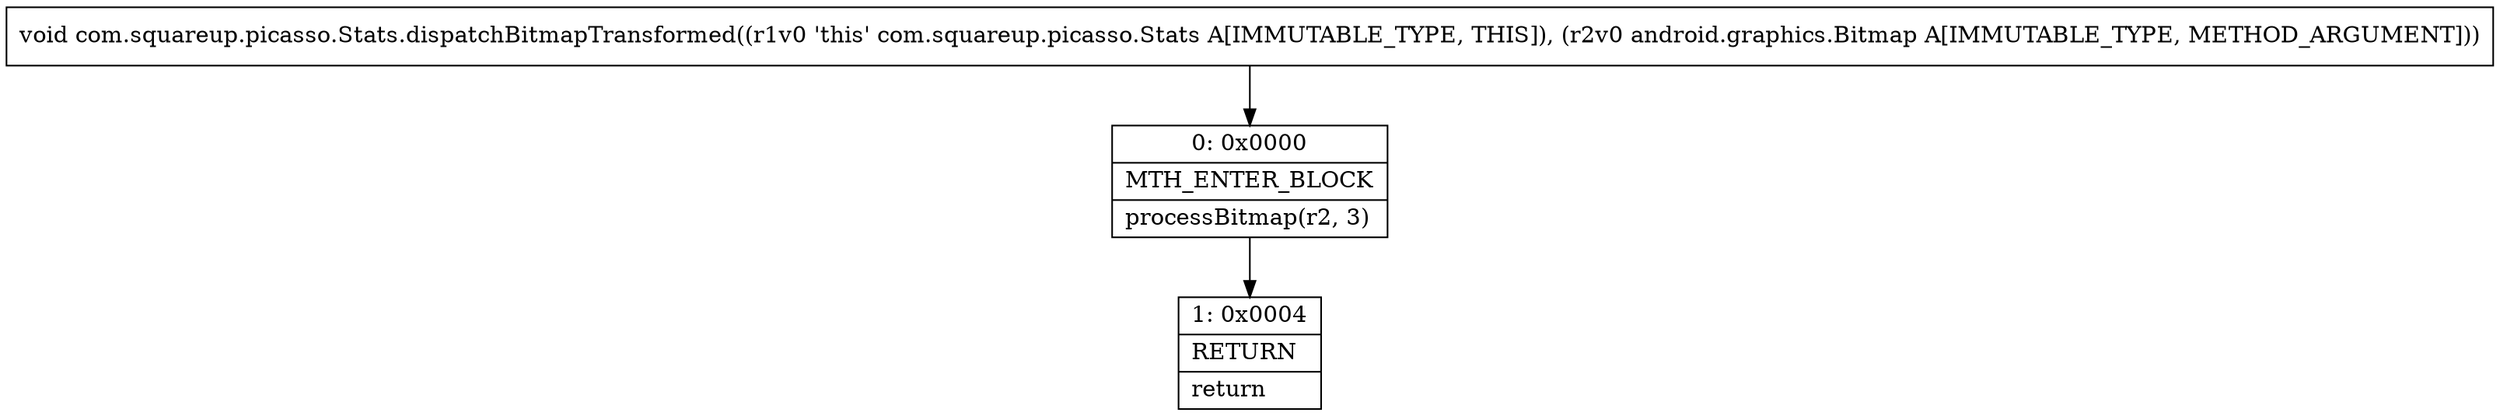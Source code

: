 digraph "CFG forcom.squareup.picasso.Stats.dispatchBitmapTransformed(Landroid\/graphics\/Bitmap;)V" {
Node_0 [shape=record,label="{0\:\ 0x0000|MTH_ENTER_BLOCK\l|processBitmap(r2, 3)\l}"];
Node_1 [shape=record,label="{1\:\ 0x0004|RETURN\l|return\l}"];
MethodNode[shape=record,label="{void com.squareup.picasso.Stats.dispatchBitmapTransformed((r1v0 'this' com.squareup.picasso.Stats A[IMMUTABLE_TYPE, THIS]), (r2v0 android.graphics.Bitmap A[IMMUTABLE_TYPE, METHOD_ARGUMENT])) }"];
MethodNode -> Node_0;
Node_0 -> Node_1;
}


